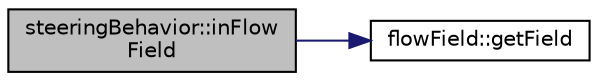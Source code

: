 digraph "steeringBehavior::inFlowField"
{
 // LATEX_PDF_SIZE
  edge [fontname="Helvetica",fontsize="10",labelfontname="Helvetica",labelfontsize="10"];
  node [fontname="Helvetica",fontsize="10",shape=record];
  rankdir="LR";
  Node1 [label="steeringBehavior::inFlow\lField",height=0.2,width=0.4,color="black", fillcolor="grey75", style="filled", fontcolor="black",tooltip=" "];
  Node1 -> Node2 [color="midnightblue",fontsize="10",style="solid",fontname="Helvetica"];
  Node2 [label="flowField::getField",height=0.2,width=0.4,color="black", fillcolor="white", style="filled",URL="$classflowField.html#a6895ed51694ca97522cbfb4756300673",tooltip=" "];
}
